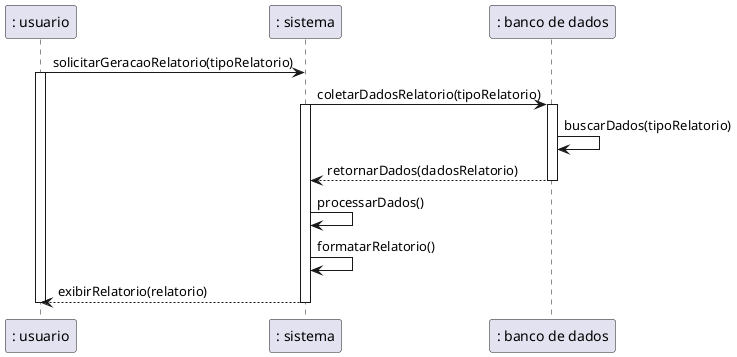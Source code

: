 @startuml
' GERAR RELATÓRIOS

": usuario" as usuario -> ": sistema" as sistema : solicitarGeracaoRelatorio(tipoRelatorio)
activate usuario

sistema -> ": banco de dados" as bd: coletarDadosRelatorio(tipoRelatorio)
activate sistema
activate bd

bd -> bd: buscarDados(tipoRelatorio)

bd --> sistema: retornarDados(dadosRelatorio)
deactivate bd

sistema -> sistema: processarDados()
sistema -> sistema: formatarRelatorio()

sistema --> usuario: exibirRelatorio(relatorio)
deactivate sistema

deactivate usuario
@enduml

